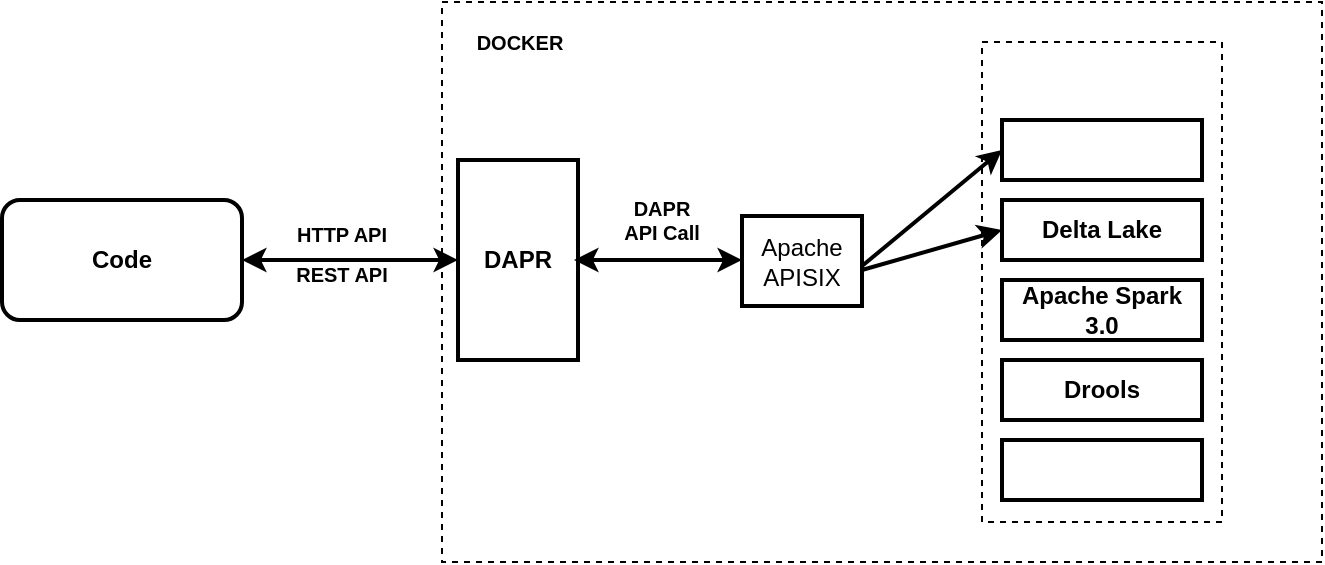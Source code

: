 <mxfile version="14.1.2" type="github">
  <diagram id="_KUrhppYNG84L4hXwcSn" name="Page-1">
    <mxGraphModel dx="868" dy="450" grid="1" gridSize="10" guides="1" tooltips="1" connect="1" arrows="1" fold="1" page="1" pageScale="1" pageWidth="850" pageHeight="1100" math="0" shadow="0">
      <root>
        <mxCell id="0" />
        <mxCell id="1" parent="0" />
        <mxCell id="J2-ld_kEe9FjWChwA-ZW-4" value="" style="rounded=0;whiteSpace=wrap;html=1;dashed=1;" vertex="1" parent="1">
          <mxGeometry x="290" y="70" width="440" height="280" as="geometry" />
        </mxCell>
        <mxCell id="pHDDCbsUpY3U-5ha-6e6-1" value="&lt;b&gt;Code&lt;/b&gt;" style="rounded=1;whiteSpace=wrap;html=1;strokeWidth=2;" parent="1" vertex="1">
          <mxGeometry x="70" y="169" width="120" height="60" as="geometry" />
        </mxCell>
        <mxCell id="pHDDCbsUpY3U-5ha-6e6-2" value="" style="endArrow=classic;startArrow=classic;html=1;strokeWidth=2;exitX=1;exitY=0.5;exitDx=0;exitDy=0;entryX=0;entryY=0.5;entryDx=0;entryDy=0;" parent="1" edge="1" target="J2-ld_kEe9FjWChwA-ZW-15" source="pHDDCbsUpY3U-5ha-6e6-1">
          <mxGeometry width="50" height="50" relative="1" as="geometry">
            <mxPoint x="210" y="199.5" as="sourcePoint" />
            <mxPoint x="260.8" y="199" as="targetPoint" />
          </mxGeometry>
        </mxCell>
        <mxCell id="pHDDCbsUpY3U-5ha-6e6-4" value="Apache APISIX" style="rounded=0;whiteSpace=wrap;html=1;strokeWidth=2;" parent="1" vertex="1">
          <mxGeometry x="440" y="177" width="60" height="45" as="geometry" />
        </mxCell>
        <mxCell id="J2-ld_kEe9FjWChwA-ZW-3" value="" style="rounded=0;whiteSpace=wrap;html=1;dashed=1;" vertex="1" parent="1">
          <mxGeometry x="560" y="90" width="120" height="240" as="geometry" />
        </mxCell>
        <mxCell id="J2-ld_kEe9FjWChwA-ZW-6" value="" style="rounded=0;whiteSpace=wrap;html=1;strokeWidth=2;" vertex="1" parent="1">
          <mxGeometry x="570" y="129" width="100" height="30" as="geometry" />
        </mxCell>
        <mxCell id="J2-ld_kEe9FjWChwA-ZW-7" value="&lt;b&gt;Delta Lake&lt;/b&gt;" style="rounded=0;whiteSpace=wrap;html=1;strokeWidth=2;" vertex="1" parent="1">
          <mxGeometry x="570" y="169" width="100" height="30" as="geometry" />
        </mxCell>
        <mxCell id="J2-ld_kEe9FjWChwA-ZW-8" value="&lt;b&gt;Apache Spark 3.0&lt;/b&gt;" style="rounded=0;whiteSpace=wrap;html=1;strokeWidth=2;" vertex="1" parent="1">
          <mxGeometry x="570" y="209" width="100" height="30" as="geometry" />
        </mxCell>
        <mxCell id="J2-ld_kEe9FjWChwA-ZW-9" value="&lt;b&gt;Drools&lt;/b&gt;" style="rounded=0;whiteSpace=wrap;html=1;strokeWidth=2;" vertex="1" parent="1">
          <mxGeometry x="570" y="249" width="100" height="30" as="geometry" />
        </mxCell>
        <mxCell id="J2-ld_kEe9FjWChwA-ZW-10" value="" style="rounded=0;whiteSpace=wrap;html=1;strokeWidth=2;" vertex="1" parent="1">
          <mxGeometry x="570" y="289" width="100" height="30" as="geometry" />
        </mxCell>
        <mxCell id="J2-ld_kEe9FjWChwA-ZW-12" value="" style="endArrow=classic;html=1;entryX=0;entryY=0.5;entryDx=0;entryDy=0;strokeWidth=2;" edge="1" parent="1" target="J2-ld_kEe9FjWChwA-ZW-6">
          <mxGeometry width="50" height="50" relative="1" as="geometry">
            <mxPoint x="500" y="202" as="sourcePoint" />
            <mxPoint x="550" y="142" as="targetPoint" />
          </mxGeometry>
        </mxCell>
        <mxCell id="J2-ld_kEe9FjWChwA-ZW-14" value="" style="endArrow=classic;html=1;strokeWidth=2;entryX=0;entryY=0.5;entryDx=0;entryDy=0;" edge="1" parent="1" target="J2-ld_kEe9FjWChwA-ZW-7">
          <mxGeometry width="50" height="50" relative="1" as="geometry">
            <mxPoint x="500" y="204" as="sourcePoint" />
            <mxPoint x="560" y="199" as="targetPoint" />
          </mxGeometry>
        </mxCell>
        <mxCell id="J2-ld_kEe9FjWChwA-ZW-15" value="&lt;b&gt;DAPR&lt;/b&gt;" style="rounded=0;whiteSpace=wrap;html=1;strokeWidth=2;" vertex="1" parent="1">
          <mxGeometry x="298" y="149" width="60" height="100" as="geometry" />
        </mxCell>
        <mxCell id="J2-ld_kEe9FjWChwA-ZW-16" value="" style="endArrow=classic;startArrow=classic;html=1;strokeWidth=2;entryX=0.84;entryY=1.25;entryDx=0;entryDy=0;entryPerimeter=0;" edge="1" parent="1">
          <mxGeometry width="50" height="50" relative="1" as="geometry">
            <mxPoint x="356" y="199" as="sourcePoint" />
            <mxPoint x="440" y="199" as="targetPoint" />
          </mxGeometry>
        </mxCell>
        <mxCell id="J2-ld_kEe9FjWChwA-ZW-17" value="DAPR API Call" style="text;html=1;strokeColor=none;fillColor=none;align=center;verticalAlign=middle;whiteSpace=wrap;rounded=0;dashed=1;fontSize=10;fontStyle=1" vertex="1" parent="1">
          <mxGeometry x="380" y="169" width="40" height="20" as="geometry" />
        </mxCell>
        <mxCell id="J2-ld_kEe9FjWChwA-ZW-18" value="&lt;b&gt;HTTP API&lt;/b&gt;" style="text;html=1;strokeColor=none;fillColor=none;align=center;verticalAlign=middle;whiteSpace=wrap;rounded=0;dashed=1;fontSize=10;" vertex="1" parent="1">
          <mxGeometry x="200" y="176" width="80" height="20" as="geometry" />
        </mxCell>
        <mxCell id="J2-ld_kEe9FjWChwA-ZW-19" value="&lt;b&gt;REST API&lt;/b&gt;" style="text;html=1;strokeColor=none;fillColor=none;align=center;verticalAlign=middle;whiteSpace=wrap;rounded=0;dashed=1;fontSize=10;" vertex="1" parent="1">
          <mxGeometry x="200" y="196" width="80" height="20" as="geometry" />
        </mxCell>
        <mxCell id="J2-ld_kEe9FjWChwA-ZW-20" value="DOCKER" style="text;html=1;strokeColor=none;fillColor=none;align=center;verticalAlign=middle;whiteSpace=wrap;rounded=0;dashed=1;fontSize=10;fontStyle=1" vertex="1" parent="1">
          <mxGeometry x="298" y="80" width="62" height="20" as="geometry" />
        </mxCell>
      </root>
    </mxGraphModel>
  </diagram>
</mxfile>
